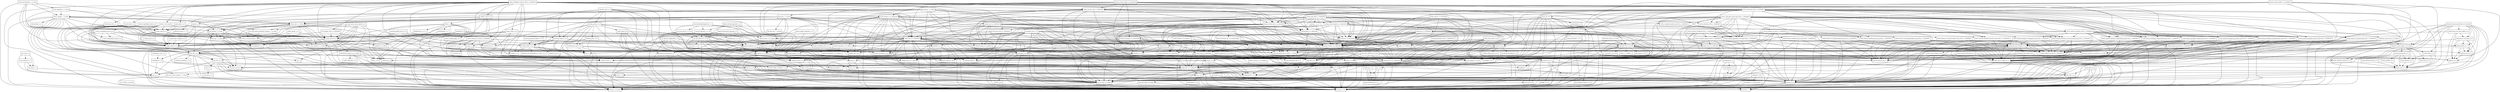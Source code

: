 digraph dependencies {
  node [shape = box, fontsize=10.0];
  activemq_broker_5_15_3 -> activemq_client_5_15_3;
  activemq_broker_5_15_3 -> guava_25_0_jre;
  activemq_broker_5_15_3 -> hawtbuf_1_11;
  activemq_broker_5_15_3 -> jackson_databind_2_9_5;
  activemq_broker_5_15_3 -> jms_1_1;
  activemq_broker_5_15_3 -> org_osgi_core_6_0_0;
  activemq_broker_5_15_3 -> slf4j_api_1_8_0_beta2;
  activemq_broker_5_15_3 -> xml_apis_1_4_01;
  activemq_client_5_15_3 -> commons_net_3_6;
  activemq_client_5_15_3 -> geronimo_j2ee_management_1_1_spec_1_0_1;
  activemq_client_5_15_3 -> hawtbuf_1_11;
  activemq_client_5_15_3 -> jms_1_1;
  activemq_client_5_15_3 -> slf4j_api_1_8_0_beta2;
  activemq_client_5_15_3 -> xml_apis_1_4_01;
  activemq_jms_pool_5_15_3 -> commons_pool2_2_5_0;
  activemq_jms_pool_5_15_3 -> jboss_transaction_api_1_2_spec_1_1_1_Final;
  activemq_jms_pool_5_15_3 -> jms_1_1;
  activemq_jms_pool_5_15_3 -> slf4j_api_1_8_0_beta2;
  activemq_kahadb_store_5_15_3 -> activemq_broker_5_15_3;
  activemq_kahadb_store_5_15_3 -> activemq_client_5_15_3;
  activemq_kahadb_store_5_15_3 -> jms_1_1;
  activemq_kahadb_store_5_15_3 -> slf4j_api_1_8_0_beta2;
  activemq_openwire_legacy_5_15_3 -> activemq_client_5_15_3;
  activemq_pool_5_15_3 -> activemq_client_5_15_3;
  activemq_pool_5_15_3 -> activemq_jms_pool_5_15_3;
  activemq_pool_5_15_3 -> jboss_transaction_api_1_2_spec_1_1_1_Final;
  activemq_pool_5_15_3 -> jms_1_1;
  activemq_pool_5_15_3 -> slf4j_api_1_8_0_beta2;
  activemq_spring_5_15_3 -> activemq_broker_5_15_3;
  activemq_spring_5_15_3 -> activemq_client_5_15_3;
  activemq_spring_5_15_3 -> activemq_jms_pool_5_15_3;
  activemq_spring_5_15_3 -> activemq_pool_5_15_3;
  activemq_spring_5_15_3 -> jboss_transaction_api_1_2_spec_1_1_1_Final;
  activemq_spring_5_15_3 -> jms_1_1;
  activemq_spring_5_15_3 -> slf4j_api_1_8_0_beta2;
  activemq_spring_5_15_3 -> spring_beans_5_0_5_RELEASE;
  activemq_spring_5_15_3 -> spring_context_5_0_5_RELEASE;
  activemq_spring_5_15_3 -> spring_core_5_0_5_RELEASE;
  activemq_spring_5_15_3 -> xbean_spring_4_8;
  activemq_web_5_15_3 -> activemq_broker_5_15_3;
  activemq_web_5_15_3 -> activemq_client_5_15_3;
  activemq_web_5_15_3 -> activemq_spring_5_15_3;
  activemq_web_5_15_3 -> jaxb_api_2_3_0;
  activemq_web_5_15_3 -> jms_1_1;
  activemq_web_5_15_3 -> slf4j_api_1_8_0_beta2;
  activemq_web_5_15_3 -> spring_beans_5_0_5_RELEASE;
  activemq_web_5_15_3 -> spring_core_5_0_5_RELEASE;
  activemq_web_5_15_3 -> spring_web_5_0_5_RELEASE;
  activemq_web_5_15_3 -> spring_webmvc_5_0_5_RELEASE;
  activemq_web_5_15_3 -> xstream_1_4_10;
  ant_1_10_3 -> ant_launcher_1_10_3;
  ant_1_10_3 -> xml_apis_1_4_01;
  asm_analysis_6_1_1 -> asm_6_1_1;
  asm_analysis_6_1_1 -> asm_tree_6_1_1;
  asm_tree_6_1_1 -> asm_6_1_1;
  asm_util_6_1_1 -> asm_6_1_1;
  asm_util_6_1_1 -> asm_analysis_6_1_1;
  asm_util_6_1_1 -> asm_tree_6_1_1;
  aspectjweaver_1_9_1 -> jcl_over_slf4j_1_8_0_beta2;
  aspectjweaver_1_9_1 -> xml_apis_1_4_01;
  atmosphere_runtime_2_4_21_vaadin1 -> commons_pool2_2_5_0;
  atmosphere_runtime_2_4_21_vaadin1 -> jaxb_api_2_3_0;
  atmosphere_runtime_2_4_21_vaadin1 -> vaadin_slf4j_jdk14_1_6_1;
  atmosphere_runtime_2_4_21_vaadin1 -> xml_apis_1_4_01;
  aws_java_sdk_core_1_11_319 -> httpclient_4_5_5;
  aws_java_sdk_core_1_11_319 -> httpcore_4_4_9;
  aws_java_sdk_core_1_11_319 -> ion_java_1_1_2;
  aws_java_sdk_core_1_11_319 -> jackson_annotations_2_9_0;
  aws_java_sdk_core_1_11_319 -> jackson_core_2_9_5;
  aws_java_sdk_core_1_11_319 -> jackson_databind_2_9_5;
  aws_java_sdk_core_1_11_319 -> jackson_dataformat_cbor_2_9_5;
  aws_java_sdk_core_1_11_319 -> jaxb_api_2_3_0;
  aws_java_sdk_core_1_11_319 -> jcl_over_slf4j_1_8_0_beta2;
  aws_java_sdk_core_1_11_319 -> joda_time_2_9_9;
  aws_java_sdk_core_1_11_319 -> xml_apis_1_4_01;
  aws_java_sdk_ec2_1_11_319 -> aws_java_sdk_core_1_11_319;
  aws_java_sdk_ec2_1_11_319 -> jackson_databind_2_9_5;
  aws_java_sdk_ec2_1_11_319 -> jcl_over_slf4j_1_8_0_beta2;
  aws_java_sdk_ec2_1_11_319 -> jmespath_java_1_11_319;
  aws_java_sdk_ec2_1_11_319 -> xml_apis_1_4_01;
  aws_java_sdk_logs_1_11_319 -> aws_java_sdk_core_1_11_319;
  aws_java_sdk_logs_1_11_319 -> jackson_annotations_2_9_0;
  aws_java_sdk_logs_1_11_319 -> jackson_core_2_9_5;
  aws_java_sdk_logs_1_11_319 -> jcl_over_slf4j_1_8_0_beta2;
  bcpkix_jdk15on_1_59 -> bcprov_jdk15on_1_59;
  bounce_0_18 -> xml_apis_1_4_01;
  cglib_3_2_6 -> ant_1_10_3;
  cglib_3_2_6 -> asm_6_1_1;
  citizen_intelligence_agency_2018_5_1_SNAPSHOT -> commons_beanutils_1_9_3_redhat_1;
  citizen_intelligence_agency_2018_5_1_SNAPSHOT -> commons_lang_2_6_0_redhat_6;
  citizen_intelligence_agency_2018_5_1_SNAPSHOT -> commons_lang3_3_7;
  citizen_intelligence_agency_2018_5_1_SNAPSHOT -> dcharts_2_0_0_hack23;
  citizen_intelligence_agency_2018_5_1_SNAPSHOT -> gantt_addon_1_0_3;
  citizen_intelligence_agency_2018_5_1_SNAPSHOT -> javax_persistence_api_2_2;
  citizen_intelligence_agency_2018_5_1_SNAPSHOT -> joda_time_2_9_9;
  citizen_intelligence_agency_2018_5_1_SNAPSHOT -> jsoup_1_10_2;
  citizen_intelligence_agency_2018_5_1_SNAPSHOT -> model_external_riksdagen_documentcontent_impl_2018_5_1_SNAPSHOT;
  citizen_intelligence_agency_2018_5_1_SNAPSHOT -> model_external_riksdagen_dokumentlista_impl_2018_5_1_SNAPSHOT;
  citizen_intelligence_agency_2018_5_1_SNAPSHOT -> model_external_riksdagen_dokumentstatus_impl_2018_5_1_SNAPSHOT;
  citizen_intelligence_agency_2018_5_1_SNAPSHOT -> model_external_riksdagen_person_impl_2018_5_1_SNAPSHOT;
  citizen_intelligence_agency_2018_5_1_SNAPSHOT -> model_external_riksdagen_utskottsforslag_impl_2018_5_1_SNAPSHOT;
  citizen_intelligence_agency_2018_5_1_SNAPSHOT -> model_external_worldbank_data_impl_2018_5_1_SNAPSHOT;
  citizen_intelligence_agency_2018_5_1_SNAPSHOT -> model_internal_application_user_impl_2018_5_1_SNAPSHOT;
  citizen_intelligence_agency_2018_5_1_SNAPSHOT -> qrcode_2_1;
  citizen_intelligence_agency_2018_5_1_SNAPSHOT -> responsive_layout_2_1_1;
  citizen_intelligence_agency_2018_5_1_SNAPSHOT -> service_api_2018_5_1_SNAPSHOT;
  citizen_intelligence_agency_2018_5_1_SNAPSHOT -> service_external_esv_2018_5_1_SNAPSHOT;
  citizen_intelligence_agency_2018_5_1_SNAPSHOT -> slf4j_api_1_8_0_beta2;
  citizen_intelligence_agency_2018_5_1_SNAPSHOT -> spring_aop_5_0_5_RELEASE;
  citizen_intelligence_agency_2018_5_1_SNAPSHOT -> spring_beans_5_0_5_RELEASE;
  citizen_intelligence_agency_2018_5_1_SNAPSHOT -> spring_context_5_0_5_RELEASE;
  citizen_intelligence_agency_2018_5_1_SNAPSHOT -> spring_security_core_5_0_4_RELEASE;
  citizen_intelligence_agency_2018_5_1_SNAPSHOT -> spring_security_web_5_0_4_RELEASE;
  citizen_intelligence_agency_2018_5_1_SNAPSHOT -> spring_tx_5_0_5_RELEASE;
  citizen_intelligence_agency_2018_5_1_SNAPSHOT -> spring_web_5_0_5_RELEASE;
  citizen_intelligence_agency_2018_5_1_SNAPSHOT -> statistics_card_0_3_0;
  citizen_intelligence_agency_2018_5_1_SNAPSHOT -> vaadin_grid_util_2_1_1;
  citizen_intelligence_agency_2018_5_1_SNAPSHOT -> vaadin_server_8_4_0;
  citizen_intelligence_agency_2018_5_1_SNAPSHOT -> vaadin_shared_8_4_0;
  citizen_intelligence_agency_2018_5_1_SNAPSHOT -> vaadin_spring_3_0_0;
  citizen_intelligence_agency_2018_5_1_SNAPSHOT -> web_widgets_2018_5_1_SNAPSHOT;
  citizen_intelligence_agency_2018_5_1_SNAPSHOT -> wt_pdf_viewer_1_0_4;
  cloudwatchlogbackappender_1_11 -> aws_java_sdk_core_1_11_319;
  cloudwatchlogbackappender_1_11 -> aws_java_sdk_ec2_1_11_319;
  cloudwatchlogbackappender_1_11 -> aws_java_sdk_logs_1_11_319;
  cloudwatchlogbackappender_1_11 -> logback_classic_1_3_0_alpha4;
  cloudwatchlogbackappender_1_11 -> logback_core_1_3_0_alpha4;
  colt_2_1_4 -> concurrent_1_3_4;
  commons_beanutils_1_9_3_redhat_1 -> commons_collections_3_2_2_redhat_2;
  commons_beanutils_1_9_3_redhat_1 -> jcl_over_slf4j_1_8_0_beta2;
  commons_collections4_4_1 -> xml_apis_1_4_01;
  commons_configuration_1_10 -> commons_beanutils_1_9_3_redhat_1;
  commons_configuration_1_10 -> commons_codec_1_11;
  commons_configuration_1_10 -> commons_collections_3_2_2_redhat_2;
  commons_configuration_1_10 -> commons_lang_2_6_0_redhat_6;
  commons_configuration_1_10 -> jcl_over_slf4j_1_8_0_beta2;
  commons_configuration_1_10 -> xml_apis_1_4_01;
  commons_dbcp2_2_2_0 -> commons_pool2_2_5_0;
  commons_dbcp2_2_2_0 -> jboss_transaction_api_1_2_spec_1_1_1_Final;
  commons_dbcp2_2_2_0 -> jcl_over_slf4j_1_8_0_beta2;
  commons_pool2_2_5_0 -> cglib_3_2_6;
  confirmdialog_3_1_1 -> vaadin_server_8_4_0;
  confirmdialog_3_1_1 -> vaadin_shared_8_4_0;
  core_1_1_2 -> arpack_combined_all_0_1;
  dcharts_2_0_0_hack23 -> commons_codec_1_11;
  dcharts_2_0_0_hack23 -> commons_lang3_3_7;
  dcharts_2_0_0_hack23 -> gwt_user_2_8_2;
  dcharts_2_0_0_hack23 -> vaadin_client_8_4_0;
  dcharts_2_0_0_hack23 -> vaadin_server_8_4_0;
  dcharts_2_0_0_hack23 -> vaadin_shared_8_4_0;
  dom4j_1_6_1 -> jaxb_api_2_3_0;
  dom4j_1_6_1 -> jaxb_xjc_2_3_0;
  dom4j_1_6_1 -> xml_apis_1_4_01;
  drools_compiler_7_7_0_Final -> antlr_runtime_3_5_2;
  drools_compiler_7_7_0_Final -> drools_core_7_7_0_Final;
  drools_compiler_7_7_0_Final -> gwt_dev_2_8_2;
  drools_compiler_7_7_0_Final -> jaxb_api_2_3_0;
  drools_compiler_7_7_0_Final -> jaxb_xjc_2_3_0;
  drools_compiler_7_7_0_Final -> kie_api_7_7_0_Final;
  drools_compiler_7_7_0_Final -> kie_internal_7_7_0_Final;
  drools_compiler_7_7_0_Final -> kie_soup_commons_7_7_0_Final;
  drools_compiler_7_7_0_Final -> kie_soup_maven_support_7_7_0_Final;
  drools_compiler_7_7_0_Final -> kie_soup_project_datamodel_commons_7_7_0_Final;
  drools_compiler_7_7_0_Final -> mvel2_2_4_0_Final_redhat_1;
  drools_compiler_7_7_0_Final -> protobuf_java_3_5_1;
  drools_compiler_7_7_0_Final -> slf4j_api_1_8_0_beta2;
  drools_compiler_7_7_0_Final -> xml_apis_1_4_01;
  drools_compiler_7_7_0_Final -> xstream_1_4_10;
  drools_core_7_7_0_Final -> commons_codec_1_11;
  drools_core_7_7_0_Final -> jaxb_api_2_3_0;
  drools_core_7_7_0_Final -> jaxb_xjc_2_3_0;
  drools_core_7_7_0_Final -> kie_api_7_7_0_Final;
  drools_core_7_7_0_Final -> kie_internal_7_7_0_Final;
  drools_core_7_7_0_Final -> kie_soup_commons_7_7_0_Final;
  drools_core_7_7_0_Final -> kie_soup_project_datamodel_commons_7_7_0_Final;
  drools_core_7_7_0_Final -> mvel2_2_4_0_Final_redhat_1;
  drools_core_7_7_0_Final -> protobuf_java_3_5_1;
  drools_core_7_7_0_Final -> slf4j_api_1_8_0_beta2;
  drools_core_7_7_0_Final -> xml_apis_1_4_01;
  drools_core_7_7_0_Final -> xstream_1_4_10;
  drools_decisiontables_7_7_0_Final -> drools_compiler_7_7_0_Final;
  drools_decisiontables_7_7_0_Final -> drools_core_7_7_0_Final;
  drools_decisiontables_7_7_0_Final -> drools_templates_7_7_0_Final;
  drools_decisiontables_7_7_0_Final -> kie_api_7_7_0_Final;
  drools_decisiontables_7_7_0_Final -> kie_internal_7_7_0_Final;
  drools_decisiontables_7_7_0_Final -> poi_all_3_17;
  drools_decisiontables_7_7_0_Final -> slf4j_api_1_8_0_beta2;
  drools_templates_7_7_0_Final -> drools_compiler_7_7_0_Final;
  drools_templates_7_7_0_Final -> drools_core_7_7_0_Final;
  drools_templates_7_7_0_Final -> kie_api_7_7_0_Final;
  drools_templates_7_7_0_Final -> mvel2_2_4_0_Final_redhat_1;
  easybinder_0_5 -> gentyref_1_2_0_vaadin1;
  easybinder_0_5 -> javax_persistence_api_2_2;
  easybinder_0_5 -> vaadin_server_8_4_0;
  easybinder_0_5 -> vaadin_shared_8_4_0;
  easybinder_0_5 -> validation_api_2_0_1_Final;
  ehcache_3_5_2 -> cache_api_1_0_0;
  ehcache_3_5_2 -> jaxb_api_2_3_0;
  ehcache_3_5_2 -> slf4j_api_1_8_0_beta2;
  ehcache_3_5_2 -> xml_apis_1_4_01;
  elasticsearch_rest_client_5_6_8 -> httpasyncclient_4_1_2;
  elasticsearch_rest_client_5_6_8 -> httpclient_4_5_5;
  elasticsearch_rest_client_5_6_8 -> httpcore_4_4_9;
  elasticsearch_rest_client_5_6_8 -> httpcore_nio_4_4_5;
  elasticsearch_rest_client_5_6_8 -> jcl_over_slf4j_1_8_0_beta2;
  elasticsearch_rest_client_sniffer_5_6_8 -> elasticsearch_rest_client_5_6_8;
  elasticsearch_rest_client_sniffer_5_6_8 -> httpcore_4_4_9;
  elasticsearch_rest_client_sniffer_5_6_8 -> jackson_core_2_9_5;
  elasticsearch_rest_client_sniffer_5_6_8 -> jcl_over_slf4j_1_8_0_beta2;
  encrypt_properties_2018_5_1_SNAPSHOT -> bcprov_jdk15on_1_59;
  encrypt_properties_2018_5_1_SNAPSHOT -> jasypt_1_9_3_redhat_3;
  fast_classpath_scanner_2_18_2 -> xml_apis_1_4_01;
  fluent_hc_4_5_5 -> httpclient_4_5_5;
  fluent_hc_4_5_5 -> httpcore_4_4_9;
  gantt_addon_1_0_3 -> gwt_user_2_8_2;
  gantt_addon_1_0_3 -> vaadin_client_8_4_0;
  gantt_addon_1_0_3 -> vaadin_server_8_4_0;
  gantt_addon_1_0_3 -> vaadin_shared_8_4_0;
  googleauth_1_1_5 -> commons_codec_1_11;
  googleauth_1_1_5 -> httpclient_4_5_5;
  guava_25_0_jre -> animal_sniffer_annotations_1_14;
  guava_25_0_jre -> checker_compat_qual_2_0_0;
  guava_25_0_jre -> error_prone_annotations_2_1_3;
  guava_25_0_jre -> j2objc_annotations_1_1;
  guava_25_0_jre -> jsr305_1_3_9;
  gwt_dev_2_8_2 -> animal_sniffer_annotations_1_14;
  gwt_dev_2_8_2 -> ant_1_10_3;
  gwt_dev_2_8_2 -> asm_6_1_1;
  gwt_dev_2_8_2 -> colt_2_1_4;
  gwt_dev_2_8_2 -> gson_2_8_3;
  gwt_dev_2_8_2 -> j2objc_annotations_1_1;
  gwt_dev_2_8_2 -> jsr305_1_3_9;
  gwt_dev_2_8_2 -> org_osgi_core_6_0_0;
  gwt_dev_2_8_2 -> xml_apis_1_4_01;
  gwt_elemental_2_8_2 -> gwt_user_2_8_2;
  gwt_user_2_8_2 -> asm_6_1_1;
  gwt_user_2_8_2 -> commons_io_2_6;
  gwt_user_2_8_2 -> gson_2_8_3;
  gwt_user_2_8_2 -> gwt_dev_2_8_2;
  gwt_user_2_8_2 -> icu4j_61_1;
  gwt_user_2_8_2 -> jcl_over_slf4j_1_8_0_beta2;
  gwt_user_2_8_2 -> jsinterop_annotations_1_0_2;
  gwt_user_2_8_2 -> jsr305_1_3_9;
  gwt_user_2_8_2 -> sac_1_3;
  gwt_user_2_8_2 -> validation_api_2_0_1_Final;
  gwt_user_2_8_2 -> xml_apis_1_4_01;
  hawtdispatch_1_22 -> asm_6_1_1;
  hawtdispatch_1_22 -> org_osgi_core_6_0_0;
  hawtdispatch_scala_1_22 -> hawtdispatch_1_22;
  hawtdispatch_transport_1_22 -> hawtbuf_1_11;
  hawtdispatch_transport_1_22 -> hawtdispatch_1_22;
  hibernate_commons_annotations_5_0_3_Final -> jboss_logging_3_3_2_Final;
  hibernate_core_5_3_0_CR2 -> ant_1_10_3;
  hibernate_core_5_3_0_CR2 -> antlr_2_7_7_redhat_7;
  hibernate_core_5_3_0_CR2 -> byte_buddy_1_8_10;
  hibernate_core_5_3_0_CR2 -> classmate_1_4_0;
  hibernate_core_5_3_0_CR2 -> dom4j_1_6_1;
  hibernate_core_5_3_0_CR2 -> hibernate_commons_annotations_5_0_3_Final;
  hibernate_core_5_3_0_CR2 -> jandex_2_0_5_Final;
  hibernate_core_5_3_0_CR2 -> javassist_3_22_0_GA;
  hibernate_core_5_3_0_CR2 -> javax_persistence_api_2_2;
  hibernate_core_5_3_0_CR2 -> jaxb_api_2_3_0;
  hibernate_core_5_3_0_CR2 -> jboss_logging_3_3_2_Final;
  hibernate_core_5_3_0_CR2 -> jboss_transaction_api_1_2_spec_1_1_1_Final;
  hibernate_core_5_3_0_CR2 -> validation_api_2_0_1_Final;
  hibernate_core_5_3_0_CR2 -> xml_apis_1_4_01;
  hibernate_jcache_5_3_0_CR2 -> cache_api_1_0_0;
  hibernate_jcache_5_3_0_CR2 -> hibernate_core_5_3_0_CR2;
  hibernate_search_elasticsearch_5_10_0_Beta2 -> elasticsearch_rest_client_5_6_8;
  hibernate_search_elasticsearch_5_10_0_Beta2 -> elasticsearch_rest_client_sniffer_5_6_8;
  hibernate_search_elasticsearch_5_10_0_Beta2 -> gson_2_8_3;
  hibernate_search_elasticsearch_5_10_0_Beta2 -> hibernate_search_engine_5_10_0_Beta2;
  hibernate_search_elasticsearch_5_10_0_Beta2 -> httpasyncclient_4_1_2;
  hibernate_search_elasticsearch_5_10_0_Beta2 -> httpclient_4_5_5;
  hibernate_search_elasticsearch_5_10_0_Beta2 -> httpcore_4_4_9;
  hibernate_search_elasticsearch_5_10_0_Beta2 -> httpcore_nio_4_4_5;
  hibernate_search_elasticsearch_5_10_0_Beta2 -> jaxb_api_2_3_0;
  hibernate_search_elasticsearch_5_10_0_Beta2 -> jboss_logging_3_3_2_Final;
  hibernate_search_elasticsearch_5_10_0_Beta2 -> lucene_analyzers_common_5_5_5;
  hibernate_search_elasticsearch_5_10_0_Beta2 -> lucene_core_5_5_5;
  hibernate_search_elasticsearch_5_10_0_Beta2 -> lucene_facet_5_5_5;
  hibernate_search_engine_5_10_0_Beta2 -> hibernate_commons_annotations_5_0_3_Final;
  hibernate_search_engine_5_10_0_Beta2 -> jboss_logging_3_3_2_Final;
  hibernate_search_engine_5_10_0_Beta2 -> jboss_transaction_api_1_2_spec_1_1_1_Final;
  hibernate_search_engine_5_10_0_Beta2 -> lucene_analyzers_common_5_5_5;
  hibernate_search_engine_5_10_0_Beta2 -> lucene_core_5_5_5;
  hibernate_search_engine_5_10_0_Beta2 -> lucene_facet_5_5_5;
  hibernate_search_engine_5_10_0_Beta2 -> lucene_misc_5_5_5;
  hibernate_search_engine_5_10_0_Beta2 -> lucene_queries_5_5_5;
  hibernate_search_engine_5_10_0_Beta2 -> lucene_queryparser_5_5_5;
  hibernate_search_engine_5_10_0_Beta2 -> xml_apis_1_4_01;
  hibernate_search_orm_5_10_0_Beta2 -> hibernate_commons_annotations_5_0_3_Final;
  hibernate_search_orm_5_10_0_Beta2 -> hibernate_core_5_3_0_CR2;
  hibernate_search_orm_5_10_0_Beta2 -> hibernate_search_engine_5_10_0_Beta2;
  hibernate_search_orm_5_10_0_Beta2 -> javax_persistence_api_2_2;
  hibernate_search_orm_5_10_0_Beta2 -> jboss_transaction_api_1_2_spec_1_1_1_Final;
  hibernate_search_orm_5_10_0_Beta2 -> lucene_core_5_5_5;
  hibernate_validator_6_0_9_Final -> classmate_1_4_0;
  hibernate_validator_6_0_9_Final -> javax_persistence_api_2_2;
  hibernate_validator_6_0_9_Final -> jaxb_api_2_3_0;
  hibernate_validator_6_0_9_Final -> jboss_logging_3_3_2_Final;
  hibernate_validator_6_0_9_Final -> joda_time_2_9_9;
  hibernate_validator_6_0_9_Final -> jsoup_1_10_2;
  hibernate_validator_6_0_9_Final -> validation_api_2_0_1_Final;
  hibernate_validator_6_0_9_Final -> xml_apis_1_4_01;
  httpasyncclient_4_1_2 -> httpclient_4_5_5;
  httpasyncclient_4_1_2 -> httpcore_4_4_9;
  httpasyncclient_4_1_2 -> httpcore_nio_4_4_5;
  httpasyncclient_4_1_2 -> jcl_over_slf4j_1_8_0_beta2;
  httpclient_4_5_5 -> commons_codec_1_11;
  httpclient_4_5_5 -> httpcore_4_4_9;
  httpclient_4_5_5 -> jcl_over_slf4j_1_8_0_beta2;
  httpcore_nio_4_4_5 -> httpcore_4_4_9;
  hyperjaxb3_ejb_roundtrip_0_6_2 -> commons_io_2_6;
  hyperjaxb3_ejb_roundtrip_0_6_2 -> commons_lang3_3_7;
  hyperjaxb3_ejb_roundtrip_0_6_2 -> hyperjaxb3_ejb_runtime_0_6_2;
  hyperjaxb3_ejb_roundtrip_0_6_2 -> javax_persistence_api_2_2;
  hyperjaxb3_ejb_roundtrip_0_6_2 -> jaxb_api_2_3_0;
  hyperjaxb3_ejb_roundtrip_0_6_2 -> jaxb2_basics_runtime_0_11_1;
  hyperjaxb3_ejb_roundtrip_0_6_2 -> jaxb2_basics_testing_0_10_0;
  hyperjaxb3_ejb_roundtrip_0_6_2 -> jcl_over_slf4j_1_8_0_beta2;
  hyperjaxb3_ejb_roundtrip_0_6_2 -> xml_apis_1_4_01;
  hyperjaxb3_ejb_runtime_0_6_2 -> commons_lang3_3_7;
  hyperjaxb3_ejb_runtime_0_6_2 -> javax_persistence_api_2_2;
  hyperjaxb3_ejb_runtime_0_6_2 -> jaxb_api_2_3_0;
  hyperjaxb3_ejb_runtime_0_6_2 -> xml_apis_1_4_01;
  icu4j_61_1 -> xml_apis_1_4_01;
  jackson_databind_2_9_5 -> jackson_annotations_2_9_0;
  jackson_databind_2_9_5 -> jackson_core_2_9_5;
  jackson_databind_2_9_5 -> xml_apis_1_4_01;
  jackson_dataformat_cbor_2_9_5 -> jackson_core_2_9_5;
  jackson_datatype_jdk8_2_9_5 -> jackson_core_2_9_5;
  jackson_datatype_jdk8_2_9_5 -> jackson_databind_2_9_5;
  jackson_mapper_asl_1_9_13_redhat_4 -> jackson_core_asl_1_9_13_redhat_4;
  jackson_mapper_asl_1_9_13_redhat_4 -> joda_time_2_9_9;
  jackson_mapper_asl_1_9_13_redhat_4 -> xml_apis_1_4_01;
  jandex_2_0_5_Final -> ant_1_10_3;
  jasypt_1_9_3_redhat_3 -> icu4j_61_1;
  jasypt_hibernate4_1_9_2 -> hibernate_core_5_3_0_CR2;
  jasypt_hibernate4_1_9_2 -> jasypt_1_9_3_redhat_3;
  jasypt_spring31_1_9_3_redhat_3 -> jasypt_1_9_3_redhat_3;
  jasypt_spring31_1_9_3_redhat_3 -> spring_beans_5_0_5_RELEASE;
  jasypt_spring31_1_9_3_redhat_3 -> spring_context_5_0_5_RELEASE;
  jasypt_spring31_1_9_3_redhat_3 -> spring_core_5_0_5_RELEASE;
  jasypt_spring31_1_9_3_redhat_3 -> xml_apis_1_4_01;
  java_cup_11b_2015_03_26 -> ant_1_10_3;
  javamelody_core_1_72_0 -> activation_1_1;
  javamelody_core_1_72_0 -> commons_dbcp2_2_2_0;
  javamelody_core_1_72_0 -> javax_interceptor_api_1_2;
  javamelody_core_1_72_0 -> javax_mail_1_6_1;
  javamelody_core_1_72_0 -> javax_persistence_api_2_2;
  javamelody_core_1_72_0 -> jrobin_1_6_0;
  javamelody_core_1_72_0 -> log4j_over_slf4j_1_8_0_beta2;
  javamelody_core_1_72_0 -> logback_classic_1_3_0_alpha4;
  javamelody_core_1_72_0 -> logback_core_1_3_0_alpha4;
  javamelody_core_1_72_0 -> openpdf_1_0_5;
  javamelody_core_1_72_0 -> quartz_2_3_0;
  javamelody_core_1_72_0 -> slf4j_api_1_8_0_beta2;
  javamelody_core_1_72_0 -> spring_aop_5_0_5_RELEASE;
  javamelody_core_1_72_0 -> spring_beans_5_0_5_RELEASE;
  javamelody_core_1_72_0 -> spring_context_5_0_5_RELEASE;
  javamelody_core_1_72_0 -> spring_core_5_0_5_RELEASE;
  javamelody_core_1_72_0 -> spring_web_5_0_5_RELEASE;
  javamelody_core_1_72_0 -> xml_apis_1_4_01;
  javamelody_core_1_72_0 -> xstream_1_4_10;
  javax_mail_1_6_1 -> activation_1_1;
  javax_mail_1_6_1 -> xml_apis_1_4_01;
  javers_all_3_9_3 -> aspectjweaver_1_9_1;
  javers_all_3_9_3 -> fast_classpath_scanner_2_18_2;
  javers_all_3_9_3 -> gson_2_8_3;
  javers_all_3_9_3 -> guava_25_0_jre;
  javers_all_3_9_3 -> hibernate_core_5_3_0_CR2;
  javers_all_3_9_3 -> javax_persistence_api_2_2;
  javers_all_3_9_3 -> jboss_transaction_api_1_2_spec_1_1_1_Final;
  javers_all_3_9_3 -> joda_time_2_9_9;
  javers_all_3_9_3 -> picocontainer_2_15;
  javers_all_3_9_3 -> polyjdbc_0_7_3;
  javers_all_3_9_3 -> slf4j_api_1_8_0_beta2;
  javers_all_3_9_3 -> spring_security_core_5_0_4_RELEASE;
  javers_all_3_9_3 -> spring_tx_5_0_5_RELEASE;
  jaxb_api_2_3_0 -> activation_1_1;
  jaxb_api_2_3_0 -> xml_apis_1_4_01;
  jaxb_core_2_3_0 -> activation_1_1;
  jaxb_core_2_3_0 -> jaxb_api_2_3_0;
  jaxb_core_2_3_0 -> xml_apis_1_4_01;
  jaxb_impl_2_3_0 -> activation_1_1;
  jaxb_impl_2_3_0 -> jaxb_api_2_3_0;
  jaxb_impl_2_3_0 -> jaxb_core_2_3_0;
  jaxb_impl_2_3_0 -> xml_apis_1_4_01;
  jaxb_xjc_2_3_0 -> activation_1_1;
  jaxb_xjc_2_3_0 -> ant_1_10_3;
  jaxb_xjc_2_3_0 -> jaxb_api_2_3_0;
  jaxb_xjc_2_3_0 -> jaxb_core_2_3_0;
  jaxb_xjc_2_3_0 -> xml_apis_1_4_01;
  jaxb2_basics_runtime_0_11_1 -> activation_1_1;
  jaxb2_basics_runtime_0_11_1 -> jaxb_api_2_3_0;
  jaxb2_basics_runtime_0_11_1 -> jaxb_core_2_3_0;
  jaxb2_basics_runtime_0_11_1 -> xml_apis_1_4_01;
  jaxb2_basics_testing_0_10_0 -> commons_io_2_6;
  jaxb2_basics_testing_0_10_0 -> jaxb_api_2_3_0;
  jaxb2_basics_testing_0_10_0 -> jaxb2_basics_runtime_0_11_1;
  jaxb2_basics_testing_0_10_0 -> jcl_over_slf4j_1_8_0_beta2;
  jaxb2_basics_testing_0_10_0 -> xml_apis_1_4_01;
  jaxb2_basics_tools_0_10_0 -> commons_beanutils_1_9_3_redhat_1;
  jaxb2_basics_tools_0_10_0 -> commons_lang3_3_7;
  jaxb2_basics_tools_0_10_0 -> jaxb_api_2_3_0;
  jaxb2_basics_tools_0_10_0 -> jaxb_core_2_3_0;
  jaxb2_basics_tools_0_10_0 -> jaxb_xjc_2_3_0;
  jaxb2_basics_tools_0_10_0 -> jaxb2_basics_runtime_0_11_1;
  jaxb2_basics_tools_0_10_0 -> jcl_over_slf4j_1_8_0_beta2;
  jaxb2_basics_tools_0_10_0 -> spring_beans_5_0_5_RELEASE;
  jaxb2_basics_tools_0_10_0 -> spring_context_5_0_5_RELEASE;
  jaxb2_basics_tools_0_10_0 -> xml_apis_1_4_01;
  jboss_connector_api_1_7_spec_1_0_0_Final -> jboss_transaction_api_1_2_spec_1_1_1_Final;
  jboss_logging_3_3_2_Final -> log4j_over_slf4j_1_8_0_beta2;
  jboss_logging_3_3_2_Final -> slf4j_api_1_8_0_beta2;
  jboss_transaction_api_1_2_spec_1_1_1_Final -> javax_interceptor_api_1_2;
  jboss_transaction_spi_7_6_0_Final_redhat_1 -> jboss_connector_api_1_7_spec_1_0_0_Final;
  jboss_transaction_spi_7_6_0_Final_redhat_1 -> jboss_logging_3_3_2_Final;
  jboss_transaction_spi_7_6_0_Final_redhat_1 -> jboss_transaction_api_1_2_spec_1_1_1_Final;
  jbpm_flow_7_7_0_Final -> commons_lang3_3_7;
  jbpm_flow_7_7_0_Final -> drools_core_7_7_0_Final;
  jbpm_flow_7_7_0_Final -> jaxb_api_2_3_0;
  jbpm_flow_7_7_0_Final -> kie_api_7_7_0_Final;
  jbpm_flow_7_7_0_Final -> kie_dmn_api_7_7_0_Final;
  jbpm_flow_7_7_0_Final -> kie_internal_7_7_0_Final;
  jbpm_flow_7_7_0_Final -> kie_soup_commons_7_7_0_Final;
  jbpm_flow_7_7_0_Final -> kie_soup_project_datamodel_commons_7_7_0_Final;
  jbpm_flow_7_7_0_Final -> mvel2_2_4_0_Final_redhat_1;
  jbpm_flow_7_7_0_Final -> protobuf_java_3_5_1;
  jbpm_flow_7_7_0_Final -> quartz_2_3_0;
  jbpm_flow_7_7_0_Final -> slf4j_api_1_8_0_beta2;
  jbpm_flow_7_7_0_Final -> xml_apis_1_4_01;
  jbpm_flow_7_7_0_Final -> xstream_1_4_10;
  jcl_over_slf4j_1_8_0_beta2 -> slf4j_api_1_8_0_beta2;
  jdom2_2_0_6 -> xml_apis_1_4_01;
  jmespath_java_1_11_319 -> jackson_databind_2_9_5;
  jna_platform_4_5_1 -> jna_4_5_1;
  jrobin_1_6_0 -> xml_apis_1_4_01;
  jsoup_1_10_2 -> xml_apis_1_4_01;
  jul_to_slf4j_1_8_0_beta2 -> slf4j_api_1_8_0_beta2;
  kie_api_7_7_0_Final -> jaxb_api_2_3_0;
  kie_api_7_7_0_Final -> kie_soup_maven_support_7_7_0_Final;
  kie_api_7_7_0_Final -> org_osgi_core_6_0_0;
  kie_api_7_7_0_Final -> slf4j_api_1_8_0_beta2;
  kie_dmn_api_7_7_0_Final -> kie_api_7_7_0_Final;
  kie_dmn_api_7_7_0_Final -> xstream_1_4_10;
  kie_internal_7_7_0_Final -> jaxb_api_2_3_0;
  kie_internal_7_7_0_Final -> jaxb_xjc_2_3_0;
  kie_internal_7_7_0_Final -> kie_api_7_7_0_Final;
  kie_internal_7_7_0_Final -> org_osgi_core_6_0_0;
  kie_internal_7_7_0_Final -> slf4j_api_1_8_0_beta2;
  kie_internal_7_7_0_Final -> xstream_1_4_10;
  kie_soup_commons_7_7_0_Final -> xstream_1_4_10;
  kie_soup_maven_support_7_7_0_Final -> slf4j_api_1_8_0_beta2;
  kie_soup_maven_support_7_7_0_Final -> xml_apis_1_4_01;
  kie_soup_project_datamodel_api_7_7_0_Final -> kie_soup_commons_7_7_0_Final;
  kie_soup_project_datamodel_commons_7_7_0_Final -> kie_soup_project_datamodel_api_7_7_0_Final;
  kie_soup_project_datamodel_commons_7_7_0_Final -> mvel2_2_4_0_Final_redhat_1;
  kie_spring_7_7_0_Final -> drools_compiler_7_7_0_Final;
  kie_spring_7_7_0_Final -> drools_core_7_7_0_Final;
  kie_spring_7_7_0_Final -> javax_persistence_api_2_2;
  kie_spring_7_7_0_Final -> jbpm_flow_7_7_0_Final;
  kie_spring_7_7_0_Final -> kie_api_7_7_0_Final;
  kie_spring_7_7_0_Final -> kie_internal_7_7_0_Final;
  kie_spring_7_7_0_Final -> slf4j_api_1_8_0_beta2;
  kie_spring_7_7_0_Final -> spring_beans_5_0_5_RELEASE;
  kie_spring_7_7_0_Final -> spring_context_5_0_5_RELEASE;
  kie_spring_7_7_0_Final -> spring_core_5_0_5_RELEASE;
  kie_spring_7_7_0_Final -> spring_orm_5_0_5_RELEASE;
  kie_spring_7_7_0_Final -> spring_tx_5_0_5_RELEASE;
  kie_spring_7_7_0_Final -> xml_apis_1_4_01;
  kinesis_logback_appender_1_4_2 -> aws_java_sdk_core_1_11_319;
  kinesis_logback_appender_1_4_2 -> logback_core_1_3_0_alpha4;
  liquibase_core_3_6_1 -> ant_1_10_3;
  liquibase_core_3_6_1 -> logback_classic_1_3_0_alpha4;
  liquibase_core_3_6_1 -> logback_core_1_3_0_alpha4;
  liquibase_core_3_6_1 -> org_osgi_core_6_0_0;
  liquibase_core_3_6_1 -> slf4j_api_1_8_0_beta2;
  liquibase_core_3_6_1 -> snakeyaml_1_21;
  liquibase_core_3_6_1 -> spring_beans_5_0_5_RELEASE;
  liquibase_core_3_6_1 -> spring_context_5_0_5_RELEASE;
  liquibase_core_3_6_1 -> spring_core_5_0_5_RELEASE;
  liquibase_core_3_6_1 -> xml_apis_1_4_01;
  log4j_over_slf4j_1_8_0_beta2 -> slf4j_api_1_8_0_beta2;
  log4j_over_slf4j_1_8_0_beta2 -> xml_apis_1_4_01;
  logback_awslogs_appender_1_0_0 -> aws_java_sdk_core_1_11_319;
  logback_awslogs_appender_1_0_0 -> aws_java_sdk_logs_1_11_319;
  logback_awslogs_appender_1_0_0 -> logback_classic_1_3_0_alpha4;
  logback_awslogs_appender_1_0_0 -> logback_core_1_3_0_alpha4;
  logback_classic_1_3_0_alpha4 -> logback_core_1_3_0_alpha4;
  logback_classic_1_3_0_alpha4 -> slf4j_api_1_8_0_beta2;
  logback_classic_1_3_0_alpha4 -> xml_apis_1_4_01;
  logback_core_1_3_0_alpha4 -> javax_mail_1_6_1;
  logback_core_1_3_0_alpha4 -> xml_apis_1_4_01;
  logback_elasticsearch_appender_1_6 -> aws_java_sdk_core_1_11_319;
  logback_elasticsearch_appender_1_6 -> jackson_core_2_9_5;
  logback_elasticsearch_appender_1_6 -> logback_classic_1_3_0_alpha4;
  logback_elasticsearch_appender_1_6 -> logback_core_1_3_0_alpha4;
  logback_elasticsearch_appender_1_6 -> slf4j_api_1_8_0_beta2;
  lucene_analyzers_common_5_5_5 -> lucene_core_5_5_5;
  lucene_analyzers_common_5_5_5 -> xml_apis_1_4_01;
  lucene_analyzers_phonetic_5_5_5 -> commons_codec_1_11;
  lucene_analyzers_phonetic_5_5_5 -> lucene_analyzers_common_5_5_5;
  lucene_analyzers_phonetic_5_5_5 -> lucene_core_5_5_5;
  lucene_backward_codecs_5_5_5 -> lucene_core_5_5_5;
  lucene_facet_5_5_5 -> lucene_core_5_5_5;
  lucene_facet_5_5_5 -> lucene_queries_5_5_5;
  lucene_misc_5_5_5 -> lucene_core_5_5_5;
  lucene_queries_5_5_5 -> lucene_core_5_5_5;
  lucene_queryparser_5_5_5 -> lucene_core_5_5_5;
  lucene_queryparser_5_5_5 -> lucene_queries_5_5_5;
  lucene_queryparser_5_5_5 -> lucene_sandbox_5_5_5;
  lucene_queryparser_5_5_5 -> xml_apis_1_4_01;
  lucene_sandbox_5_5_5 -> lucene_core_5_5_5;
  model_common_impl_2018_5_1_SNAPSHOT -> jaxb_api_2_3_0;
  model_common_impl_2018_5_1_SNAPSHOT -> model_common_api_2018_5_1_SNAPSHOT;
  model_common_impl_2018_5_1_SNAPSHOT -> slf4j_api_1_8_0_beta2;
  model_external_riksdagen_documentcontent_impl_2018_5_1_SNAPSHOT -> hyperjaxb3_ejb_roundtrip_0_6_2;
  model_external_riksdagen_documentcontent_impl_2018_5_1_SNAPSHOT -> javax_persistence_api_2_2;
  model_external_riksdagen_documentcontent_impl_2018_5_1_SNAPSHOT -> jaxb_api_2_3_0;
  model_external_riksdagen_documentcontent_impl_2018_5_1_SNAPSHOT -> jaxb2_basics_runtime_0_11_1;
  model_external_riksdagen_documentcontent_impl_2018_5_1_SNAPSHOT -> model_common_api_2018_5_1_SNAPSHOT;
  model_external_riksdagen_documentcontent_impl_2018_5_1_SNAPSHOT -> xml_apis_1_4_01;
  model_external_riksdagen_dokumentlista_impl_2018_5_1_SNAPSHOT -> hyperjaxb3_ejb_roundtrip_0_6_2;
  model_external_riksdagen_dokumentlista_impl_2018_5_1_SNAPSHOT -> javax_persistence_api_2_2;
  model_external_riksdagen_dokumentlista_impl_2018_5_1_SNAPSHOT -> jaxb_api_2_3_0;
  model_external_riksdagen_dokumentlista_impl_2018_5_1_SNAPSHOT -> jaxb2_basics_runtime_0_11_1;
  model_external_riksdagen_dokumentlista_impl_2018_5_1_SNAPSHOT -> model_common_api_2018_5_1_SNAPSHOT;
  model_external_riksdagen_dokumentlista_impl_2018_5_1_SNAPSHOT -> xml_apis_1_4_01;
  model_external_riksdagen_dokumentstatus_impl_2018_5_1_SNAPSHOT -> hyperjaxb3_ejb_roundtrip_0_6_2;
  model_external_riksdagen_dokumentstatus_impl_2018_5_1_SNAPSHOT -> javax_persistence_api_2_2;
  model_external_riksdagen_dokumentstatus_impl_2018_5_1_SNAPSHOT -> jaxb_api_2_3_0;
  model_external_riksdagen_dokumentstatus_impl_2018_5_1_SNAPSHOT -> jaxb2_basics_runtime_0_11_1;
  model_external_riksdagen_dokumentstatus_impl_2018_5_1_SNAPSHOT -> model_common_api_2018_5_1_SNAPSHOT;
  model_external_riksdagen_dokumentstatus_impl_2018_5_1_SNAPSHOT -> model_common_impl_2018_5_1_SNAPSHOT;
  model_external_riksdagen_dokumentstatus_impl_2018_5_1_SNAPSHOT -> xml_apis_1_4_01;
  model_external_riksdagen_person_impl_2018_5_1_SNAPSHOT -> hyperjaxb3_ejb_roundtrip_0_6_2;
  model_external_riksdagen_person_impl_2018_5_1_SNAPSHOT -> javax_persistence_api_2_2;
  model_external_riksdagen_person_impl_2018_5_1_SNAPSHOT -> jaxb_api_2_3_0;
  model_external_riksdagen_person_impl_2018_5_1_SNAPSHOT -> jaxb2_basics_runtime_0_11_1;
  model_external_riksdagen_person_impl_2018_5_1_SNAPSHOT -> model_common_api_2018_5_1_SNAPSHOT;
  model_external_riksdagen_person_impl_2018_5_1_SNAPSHOT -> model_common_impl_2018_5_1_SNAPSHOT;
  model_external_riksdagen_person_impl_2018_5_1_SNAPSHOT -> xml_apis_1_4_01;
  model_external_riksdagen_personlista_impl_2018_5_1_SNAPSHOT -> hyperjaxb3_ejb_roundtrip_0_6_2;
  model_external_riksdagen_personlista_impl_2018_5_1_SNAPSHOT -> javax_persistence_api_2_2;
  model_external_riksdagen_personlista_impl_2018_5_1_SNAPSHOT -> jaxb_api_2_3_0;
  model_external_riksdagen_personlista_impl_2018_5_1_SNAPSHOT -> jaxb2_basics_runtime_0_11_1;
  model_external_riksdagen_personlista_impl_2018_5_1_SNAPSHOT -> model_common_api_2018_5_1_SNAPSHOT;
  model_external_riksdagen_personlista_impl_2018_5_1_SNAPSHOT -> model_common_impl_2018_5_1_SNAPSHOT;
  model_external_riksdagen_personlista_impl_2018_5_1_SNAPSHOT -> xml_apis_1_4_01;
  model_external_riksdagen_utskottsforslag_impl_2018_5_1_SNAPSHOT -> hyperjaxb3_ejb_roundtrip_0_6_2;
  model_external_riksdagen_utskottsforslag_impl_2018_5_1_SNAPSHOT -> hyperjaxb3_ejb_runtime_0_6_2;
  model_external_riksdagen_utskottsforslag_impl_2018_5_1_SNAPSHOT -> javax_persistence_api_2_2;
  model_external_riksdagen_utskottsforslag_impl_2018_5_1_SNAPSHOT -> jaxb_api_2_3_0;
  model_external_riksdagen_utskottsforslag_impl_2018_5_1_SNAPSHOT -> jaxb2_basics_runtime_0_11_1;
  model_external_riksdagen_utskottsforslag_impl_2018_5_1_SNAPSHOT -> model_common_api_2018_5_1_SNAPSHOT;
  model_external_riksdagen_utskottsforslag_impl_2018_5_1_SNAPSHOT -> model_common_impl_2018_5_1_SNAPSHOT;
  model_external_riksdagen_utskottsforslag_impl_2018_5_1_SNAPSHOT -> xml_apis_1_4_01;
  model_external_riksdagen_votering_impl_2018_5_1_SNAPSHOT -> hyperjaxb3_ejb_roundtrip_0_6_2;
  model_external_riksdagen_votering_impl_2018_5_1_SNAPSHOT -> javax_persistence_api_2_2;
  model_external_riksdagen_votering_impl_2018_5_1_SNAPSHOT -> jaxb_api_2_3_0;
  model_external_riksdagen_votering_impl_2018_5_1_SNAPSHOT -> jaxb2_basics_runtime_0_11_1;
  model_external_riksdagen_votering_impl_2018_5_1_SNAPSHOT -> model_common_api_2018_5_1_SNAPSHOT;
  model_external_riksdagen_votering_impl_2018_5_1_SNAPSHOT -> model_common_impl_2018_5_1_SNAPSHOT;
  model_external_riksdagen_votering_impl_2018_5_1_SNAPSHOT -> xml_apis_1_4_01;
  model_external_riksdagen_voteringlista_impl_2018_5_1_SNAPSHOT -> hyperjaxb3_ejb_roundtrip_0_6_2;
  model_external_riksdagen_voteringlista_impl_2018_5_1_SNAPSHOT -> javax_persistence_api_2_2;
  model_external_riksdagen_voteringlista_impl_2018_5_1_SNAPSHOT -> jaxb_api_2_3_0;
  model_external_riksdagen_voteringlista_impl_2018_5_1_SNAPSHOT -> jaxb2_basics_runtime_0_11_1;
  model_external_riksdagen_voteringlista_impl_2018_5_1_SNAPSHOT -> model_common_api_2018_5_1_SNAPSHOT;
  model_external_riksdagen_voteringlista_impl_2018_5_1_SNAPSHOT -> xml_apis_1_4_01;
  model_external_val_kommunvalkrets_impl_2018_5_1_SNAPSHOT -> hyperjaxb3_ejb_roundtrip_0_6_2;
  model_external_val_kommunvalkrets_impl_2018_5_1_SNAPSHOT -> javax_persistence_api_2_2;
  model_external_val_kommunvalkrets_impl_2018_5_1_SNAPSHOT -> jaxb_api_2_3_0;
  model_external_val_kommunvalkrets_impl_2018_5_1_SNAPSHOT -> jaxb2_basics_runtime_0_11_1;
  model_external_val_kommunvalkrets_impl_2018_5_1_SNAPSHOT -> model_common_api_2018_5_1_SNAPSHOT;
  model_external_val_kommunvalkrets_impl_2018_5_1_SNAPSHOT -> xml_apis_1_4_01;
  model_external_val_landstingvalkrets_impl_2018_5_1_SNAPSHOT -> hyperjaxb3_ejb_roundtrip_0_6_2;
  model_external_val_landstingvalkrets_impl_2018_5_1_SNAPSHOT -> javax_persistence_api_2_2;
  model_external_val_landstingvalkrets_impl_2018_5_1_SNAPSHOT -> jaxb_api_2_3_0;
  model_external_val_landstingvalkrets_impl_2018_5_1_SNAPSHOT -> jaxb2_basics_runtime_0_11_1;
  model_external_val_landstingvalkrets_impl_2018_5_1_SNAPSHOT -> model_common_api_2018_5_1_SNAPSHOT;
  model_external_val_landstingvalkrets_impl_2018_5_1_SNAPSHOT -> xml_apis_1_4_01;
  model_external_val_partier_impl_2018_5_1_SNAPSHOT -> hyperjaxb3_ejb_roundtrip_0_6_2;
  model_external_val_partier_impl_2018_5_1_SNAPSHOT -> javax_persistence_api_2_2;
  model_external_val_partier_impl_2018_5_1_SNAPSHOT -> jaxb_api_2_3_0;
  model_external_val_partier_impl_2018_5_1_SNAPSHOT -> jaxb2_basics_runtime_0_11_1;
  model_external_val_partier_impl_2018_5_1_SNAPSHOT -> model_common_api_2018_5_1_SNAPSHOT;
  model_external_val_partier_impl_2018_5_1_SNAPSHOT -> model_common_impl_2018_5_1_SNAPSHOT;
  model_external_val_partier_impl_2018_5_1_SNAPSHOT -> xml_apis_1_4_01;
  model_external_val_riksdagsvalkrets_impl_2018_5_1_SNAPSHOT -> hyperjaxb3_ejb_roundtrip_0_6_2;
  model_external_val_riksdagsvalkrets_impl_2018_5_1_SNAPSHOT -> javax_persistence_api_2_2;
  model_external_val_riksdagsvalkrets_impl_2018_5_1_SNAPSHOT -> jaxb_api_2_3_0;
  model_external_val_riksdagsvalkrets_impl_2018_5_1_SNAPSHOT -> jaxb2_basics_runtime_0_11_1;
  model_external_val_riksdagsvalkrets_impl_2018_5_1_SNAPSHOT -> model_common_api_2018_5_1_SNAPSHOT;
  model_external_val_riksdagsvalkrets_impl_2018_5_1_SNAPSHOT -> xml_apis_1_4_01;
  model_external_worldbank_data_impl_2018_5_1_SNAPSHOT -> hyperjaxb3_ejb_roundtrip_0_6_2;
  model_external_worldbank_data_impl_2018_5_1_SNAPSHOT -> javax_persistence_api_2_2;
  model_external_worldbank_data_impl_2018_5_1_SNAPSHOT -> jaxb_api_2_3_0;
  model_external_worldbank_data_impl_2018_5_1_SNAPSHOT -> jaxb2_basics_runtime_0_11_1;
  model_external_worldbank_data_impl_2018_5_1_SNAPSHOT -> model_common_api_2018_5_1_SNAPSHOT;
  model_external_worldbank_indicators_impl_2018_5_1_SNAPSHOT -> hyperjaxb3_ejb_roundtrip_0_6_2;
  model_external_worldbank_indicators_impl_2018_5_1_SNAPSHOT -> javax_persistence_api_2_2;
  model_external_worldbank_indicators_impl_2018_5_1_SNAPSHOT -> jaxb_api_2_3_0;
  model_external_worldbank_indicators_impl_2018_5_1_SNAPSHOT -> jaxb2_basics_runtime_0_11_1;
  model_external_worldbank_indicators_impl_2018_5_1_SNAPSHOT -> model_common_api_2018_5_1_SNAPSHOT;
  model_external_worldbank_indicators_impl_2018_5_1_SNAPSHOT -> xml_apis_1_4_01;
  model_external_worldbank_topic_impl_2018_5_1_SNAPSHOT -> hyperjaxb3_ejb_roundtrip_0_6_2;
  model_external_worldbank_topic_impl_2018_5_1_SNAPSHOT -> javax_persistence_api_2_2;
  model_external_worldbank_topic_impl_2018_5_1_SNAPSHOT -> jaxb_api_2_3_0;
  model_external_worldbank_topic_impl_2018_5_1_SNAPSHOT -> jaxb2_basics_runtime_0_11_1;
  model_external_worldbank_topic_impl_2018_5_1_SNAPSHOT -> model_common_api_2018_5_1_SNAPSHOT;
  model_external_worldbank_topic_impl_2018_5_1_SNAPSHOT -> xml_apis_1_4_01;
  model_internal_application_user_impl_2018_5_1_SNAPSHOT -> javax_persistence_api_2_2;
  model_internal_application_user_impl_2018_5_1_SNAPSHOT -> jaxb_api_2_3_0;
  model_internal_application_user_impl_2018_5_1_SNAPSHOT -> jaxb2_basics_runtime_0_11_1;
  model_internal_application_user_impl_2018_5_1_SNAPSHOT -> model_common_api_2018_5_1_SNAPSHOT;
  model_internal_application_user_impl_2018_5_1_SNAPSHOT -> model_common_impl_2018_5_1_SNAPSHOT;
  model_internal_application_user_impl_2018_5_1_SNAPSHOT -> xml_apis_1_4_01;
  mtj_1_0_4 -> arpack_combined_all_0_1;
  mtj_1_0_4 -> core_1_1_2;
  mvel2_2_4_0_Final_redhat_1 -> xml_apis_1_4_01;
  narayana_jta_5_8_1_Final -> javax_interceptor_api_1_2;
  narayana_jta_5_8_1_Final -> jboss_connector_api_1_7_spec_1_0_0_Final;
  narayana_jta_5_8_1_Final -> jboss_logging_3_3_2_Final;
  narayana_jta_5_8_1_Final -> jboss_transaction_api_1_2_spec_1_1_1_Final;
  narayana_jta_5_8_1_Final -> jboss_transaction_spi_7_6_0_Final_redhat_1;
  narayana_jta_5_8_1_Final -> jms_1_1;
  narayana_jta_5_8_1_Final -> xml_apis_1_4_01;
  nekohtml_1_9_22 -> xercesImpl_2_11_0_SP5_redhat_1;
  nekohtml_1_9_22 -> xml_apis_1_4_01;
  netlib_java_1_1 -> arpack_combined_all_0_1;
  netlib_java_1_1 -> core_1_1_2;
  openpdf_1_0_5 -> bcpkix_jdk15on_1_59;
  openpdf_1_0_5 -> bcprov_jdk15on_1_59;
  openpdf_1_0_5 -> xml_apis_1_4_01;
  passay_1_3_1 -> spring_context_5_0_5_RELEASE;
  poi_all_3_17 -> bcpkix_jdk15on_1_59;
  poi_all_3_17 -> bcprov_jdk15on_1_59;
  poi_all_3_17 -> commons_codec_1_11;
  poi_all_3_17 -> commons_collections4_4_1;
  poi_all_3_17 -> curvesapi_1_06;
  poi_all_3_17 -> jaxb_api_2_3_0;
  poi_all_3_17 -> jcl_over_slf4j_1_8_0_beta2;
  poi_all_3_17 -> xml_apis_1_4_01;
  polyjdbc_0_7_3 -> slf4j_api_1_8_0_beta2;
  postgresql_42_2_2 -> jna_4_5_1;
  postgresql_42_2_2 -> jna_platform_4_5_1;
  postgresql_42_2_2 -> org_osgi_core_6_0_0;
  postgresql_42_2_2 -> xml_apis_1_4_01;
  qrcode_2_1 -> gwt_user_2_8_2;
  qrcode_2_1 -> vaadin_client_8_4_0;
  qrcode_2_1 -> vaadin_server_8_4_0;
  qrcode_2_1 -> vaadin_shared_8_4_0;
  quartz_2_3_0 -> jaxb_api_2_3_0;
  quartz_2_3_0 -> jboss_logging_3_3_2_Final;
  quartz_2_3_0 -> jboss_transaction_api_1_2_spec_1_1_1_Final;
  quartz_2_3_0 -> slf4j_api_1_8_0_beta2;
  quartz_2_3_0 -> xml_apis_1_4_01;
  responsive_layout_2_1_1 -> vaadin_server_8_4_0;
  responsive_layout_2_1_1 -> vaadin_shared_8_4_0;
  service_api_2018_5_1_SNAPSHOT -> commons_collections4_4_1;
  service_api_2018_5_1_SNAPSHOT -> commons_lang3_3_7;
  service_api_2018_5_1_SNAPSHOT -> javax_persistence_api_2_2;
  service_api_2018_5_1_SNAPSHOT -> model_internal_application_user_impl_2018_5_1_SNAPSHOT;
  service_api_2018_5_1_SNAPSHOT -> validation_api_2_0_1_Final;
  service_component_agent_api_2018_5_1_SNAPSHOT -> model_internal_application_user_impl_2018_5_1_SNAPSHOT;
  service_component_agent_impl_2018_5_1_SNAPSHOT -> commons_lang3_3_7;
  service_component_agent_impl_2018_5_1_SNAPSHOT -> javax_persistence_api_2_2;
  service_component_agent_impl_2018_5_1_SNAPSHOT -> jms_1_1;
  service_component_agent_impl_2018_5_1_SNAPSHOT -> joda_time_2_9_9;
  service_component_agent_impl_2018_5_1_SNAPSHOT -> model_external_riksdagen_documentcontent_impl_2018_5_1_SNAPSHOT;
  service_component_agent_impl_2018_5_1_SNAPSHOT -> model_external_riksdagen_dokumentlista_impl_2018_5_1_SNAPSHOT;
  service_component_agent_impl_2018_5_1_SNAPSHOT -> model_external_riksdagen_dokumentstatus_impl_2018_5_1_SNAPSHOT;
  service_component_agent_impl_2018_5_1_SNAPSHOT -> model_external_riksdagen_person_impl_2018_5_1_SNAPSHOT;
  service_component_agent_impl_2018_5_1_SNAPSHOT -> model_external_riksdagen_personlista_impl_2018_5_1_SNAPSHOT;
  service_component_agent_impl_2018_5_1_SNAPSHOT -> model_external_riksdagen_utskottsforslag_impl_2018_5_1_SNAPSHOT;
  service_component_agent_impl_2018_5_1_SNAPSHOT -> model_external_riksdagen_votering_impl_2018_5_1_SNAPSHOT;
  service_component_agent_impl_2018_5_1_SNAPSHOT -> model_external_riksdagen_voteringlista_impl_2018_5_1_SNAPSHOT;
  service_component_agent_impl_2018_5_1_SNAPSHOT -> model_external_worldbank_indicators_impl_2018_5_1_SNAPSHOT;
  service_component_agent_impl_2018_5_1_SNAPSHOT -> model_internal_application_user_impl_2018_5_1_SNAPSHOT;
  service_component_agent_impl_2018_5_1_SNAPSHOT -> service_component_agent_api_2018_5_1_SNAPSHOT;
  service_component_agent_impl_2018_5_1_SNAPSHOT -> service_data_api_2018_5_1_SNAPSHOT;
  service_component_agent_impl_2018_5_1_SNAPSHOT -> service_external_common_2018_5_1_SNAPSHOT;
  service_component_agent_impl_2018_5_1_SNAPSHOT -> service_external_riksdagen_2018_5_1_SNAPSHOT;
  service_component_agent_impl_2018_5_1_SNAPSHOT -> service_external_val_2018_5_1_SNAPSHOT;
  service_component_agent_impl_2018_5_1_SNAPSHOT -> service_external_worldbank_2018_5_1_SNAPSHOT;
  service_component_agent_impl_2018_5_1_SNAPSHOT -> slf4j_api_1_8_0_beta2;
  service_component_agent_impl_2018_5_1_SNAPSHOT -> spring_beans_5_0_5_RELEASE;
  service_component_agent_impl_2018_5_1_SNAPSHOT -> spring_context_5_0_5_RELEASE;
  service_component_agent_impl_2018_5_1_SNAPSHOT -> spring_jms_5_0_5_RELEASE;
  service_component_agent_impl_2018_5_1_SNAPSHOT -> spring_security_core_5_0_4_RELEASE;
  service_component_agent_impl_2018_5_1_SNAPSHOT -> spring_tx_5_0_5_RELEASE;
  service_data_api_2018_5_1_SNAPSHOT -> javax_persistence_api_2_2;
  service_data_api_2018_5_1_SNAPSHOT -> model_internal_application_user_impl_2018_5_1_SNAPSHOT;
  service_data_impl_2018_5_1_SNAPSHOT -> commons_beanutils_1_9_3_redhat_1;
  service_data_impl_2018_5_1_SNAPSHOT -> commons_lang_2_6_0_redhat_6;
  service_data_impl_2018_5_1_SNAPSHOT -> commons_lang3_3_7;
  service_data_impl_2018_5_1_SNAPSHOT -> guava_25_0_jre;
  service_data_impl_2018_5_1_SNAPSHOT -> hibernate_core_5_3_0_CR2;
  service_data_impl_2018_5_1_SNAPSHOT -> hibernate_search_engine_5_10_0_Beta2;
  service_data_impl_2018_5_1_SNAPSHOT -> hibernate_search_orm_5_10_0_Beta2;
  service_data_impl_2018_5_1_SNAPSHOT -> javax_persistence_api_2_2;
  service_data_impl_2018_5_1_SNAPSHOT -> javers_all_3_9_3;
  service_data_impl_2018_5_1_SNAPSHOT -> liquibase_core_3_6_1;
  service_data_impl_2018_5_1_SNAPSHOT -> lucene_analyzers_common_5_5_5;
  service_data_impl_2018_5_1_SNAPSHOT -> lucene_core_5_5_5;
  service_data_impl_2018_5_1_SNAPSHOT -> model_external_riksdagen_documentcontent_impl_2018_5_1_SNAPSHOT;
  service_data_impl_2018_5_1_SNAPSHOT -> model_external_riksdagen_dokumentlista_impl_2018_5_1_SNAPSHOT;
  service_data_impl_2018_5_1_SNAPSHOT -> model_external_riksdagen_dokumentstatus_impl_2018_5_1_SNAPSHOT;
  service_data_impl_2018_5_1_SNAPSHOT -> model_external_riksdagen_person_impl_2018_5_1_SNAPSHOT;
  service_data_impl_2018_5_1_SNAPSHOT -> model_external_riksdagen_utskottsforslag_impl_2018_5_1_SNAPSHOT;
  service_data_impl_2018_5_1_SNAPSHOT -> model_external_riksdagen_votering_impl_2018_5_1_SNAPSHOT;
  service_data_impl_2018_5_1_SNAPSHOT -> model_external_val_partier_impl_2018_5_1_SNAPSHOT;
  service_data_impl_2018_5_1_SNAPSHOT -> model_external_worldbank_data_impl_2018_5_1_SNAPSHOT;
  service_data_impl_2018_5_1_SNAPSHOT -> model_external_worldbank_indicators_impl_2018_5_1_SNAPSHOT;
  service_data_impl_2018_5_1_SNAPSHOT -> model_internal_application_user_impl_2018_5_1_SNAPSHOT;
  service_data_impl_2018_5_1_SNAPSHOT -> service_data_api_2018_5_1_SNAPSHOT;
  service_data_impl_2018_5_1_SNAPSHOT -> slf4j_api_1_8_0_beta2;
  service_data_impl_2018_5_1_SNAPSHOT -> spring_beans_5_0_5_RELEASE;
  service_data_impl_2018_5_1_SNAPSHOT -> spring_context_5_0_5_RELEASE;
  service_data_impl_2018_5_1_SNAPSHOT -> spring_jdbc_5_0_5_RELEASE;
  service_data_impl_2018_5_1_SNAPSHOT -> spring_security_core_5_0_4_RELEASE;
  service_data_impl_2018_5_1_SNAPSHOT -> spring_tx_5_0_5_RELEASE;
  service_external_common_2018_5_1_SNAPSHOT -> fluent_hc_4_5_5;
  service_external_common_2018_5_1_SNAPSHOT -> jdom2_2_0_6;
  service_external_common_2018_5_1_SNAPSHOT -> slf4j_api_1_8_0_beta2;
  service_external_common_2018_5_1_SNAPSHOT -> spring_context_5_0_5_RELEASE;
  service_external_common_2018_5_1_SNAPSHOT -> spring_oxm_5_0_5_RELEASE;
  service_external_common_2018_5_1_SNAPSHOT -> xml_apis_1_4_01;
  service_external_esv_2018_5_1_SNAPSHOT -> commons_codec_1_11;
  service_external_esv_2018_5_1_SNAPSHOT -> commons_csv_1_5;
  service_external_esv_2018_5_1_SNAPSHOT -> commons_lang3_3_7;
  service_external_esv_2018_5_1_SNAPSHOT -> fluent_hc_4_5_5;
  service_external_esv_2018_5_1_SNAPSHOT -> poi_all_3_17;
  service_external_esv_2018_5_1_SNAPSHOT -> slf4j_api_1_8_0_beta2;
  service_external_esv_2018_5_1_SNAPSHOT -> spring_beans_5_0_5_RELEASE;
  service_external_esv_2018_5_1_SNAPSHOT -> spring_context_5_0_5_RELEASE;
  service_external_riksdagen_2018_5_1_SNAPSHOT -> jaxb_api_2_3_0;
  service_external_riksdagen_2018_5_1_SNAPSHOT -> model_external_riksdagen_documentcontent_impl_2018_5_1_SNAPSHOT;
  service_external_riksdagen_2018_5_1_SNAPSHOT -> model_external_riksdagen_dokumentlista_impl_2018_5_1_SNAPSHOT;
  service_external_riksdagen_2018_5_1_SNAPSHOT -> model_external_riksdagen_dokumentstatus_impl_2018_5_1_SNAPSHOT;
  service_external_riksdagen_2018_5_1_SNAPSHOT -> model_external_riksdagen_person_impl_2018_5_1_SNAPSHOT;
  service_external_riksdagen_2018_5_1_SNAPSHOT -> model_external_riksdagen_personlista_impl_2018_5_1_SNAPSHOT;
  service_external_riksdagen_2018_5_1_SNAPSHOT -> model_external_riksdagen_utskottsforslag_impl_2018_5_1_SNAPSHOT;
  service_external_riksdagen_2018_5_1_SNAPSHOT -> model_external_riksdagen_votering_impl_2018_5_1_SNAPSHOT;
  service_external_riksdagen_2018_5_1_SNAPSHOT -> model_external_riksdagen_voteringlista_impl_2018_5_1_SNAPSHOT;
  service_external_riksdagen_2018_5_1_SNAPSHOT -> service_external_common_2018_5_1_SNAPSHOT;
  service_external_riksdagen_2018_5_1_SNAPSHOT -> slf4j_api_1_8_0_beta2;
  service_external_riksdagen_2018_5_1_SNAPSHOT -> spring_beans_5_0_5_RELEASE;
  service_external_riksdagen_2018_5_1_SNAPSHOT -> spring_context_5_0_5_RELEASE;
  service_external_riksdagen_2018_5_1_SNAPSHOT -> spring_oxm_5_0_5_RELEASE;
  service_external_val_2018_5_1_SNAPSHOT -> jaxb_api_2_3_0;
  service_external_val_2018_5_1_SNAPSHOT -> model_external_val_kommunvalkrets_impl_2018_5_1_SNAPSHOT;
  service_external_val_2018_5_1_SNAPSHOT -> model_external_val_landstingvalkrets_impl_2018_5_1_SNAPSHOT;
  service_external_val_2018_5_1_SNAPSHOT -> model_external_val_partier_impl_2018_5_1_SNAPSHOT;
  service_external_val_2018_5_1_SNAPSHOT -> model_external_val_riksdagsvalkrets_impl_2018_5_1_SNAPSHOT;
  service_external_val_2018_5_1_SNAPSHOT -> service_external_common_2018_5_1_SNAPSHOT;
  service_external_val_2018_5_1_SNAPSHOT -> slf4j_api_1_8_0_beta2;
  service_external_val_2018_5_1_SNAPSHOT -> spring_beans_5_0_5_RELEASE;
  service_external_val_2018_5_1_SNAPSHOT -> spring_context_5_0_5_RELEASE;
  service_external_val_2018_5_1_SNAPSHOT -> spring_oxm_5_0_5_RELEASE;
  service_external_worldbank_2018_5_1_SNAPSHOT -> model_external_worldbank_data_impl_2018_5_1_SNAPSHOT;
  service_external_worldbank_2018_5_1_SNAPSHOT -> model_external_worldbank_indicators_impl_2018_5_1_SNAPSHOT;
  service_external_worldbank_2018_5_1_SNAPSHOT -> model_external_worldbank_topic_impl_2018_5_1_SNAPSHOT;
  service_external_worldbank_2018_5_1_SNAPSHOT -> model_internal_application_user_impl_2018_5_1_SNAPSHOT;
  service_external_worldbank_2018_5_1_SNAPSHOT -> service_external_common_2018_5_1_SNAPSHOT;
  service_external_worldbank_2018_5_1_SNAPSHOT -> slf4j_api_1_8_0_beta2;
  service_external_worldbank_2018_5_1_SNAPSHOT -> spring_beans_5_0_5_RELEASE;
  service_external_worldbank_2018_5_1_SNAPSHOT -> spring_context_5_0_5_RELEASE;
  service_external_worldbank_2018_5_1_SNAPSHOT -> spring_oxm_5_0_5_RELEASE;
  service_impl_2018_5_1_SNAPSHOT -> commons_lang_2_6_0_redhat_6;
  service_impl_2018_5_1_SNAPSHOT -> commons_lang3_3_7;
  service_impl_2018_5_1_SNAPSHOT -> drools_core_7_7_0_Final;
  service_impl_2018_5_1_SNAPSHOT -> googleauth_1_1_5;
  service_impl_2018_5_1_SNAPSHOT -> guava_25_0_jre;
  service_impl_2018_5_1_SNAPSHOT -> javax_mail_1_6_1;
  service_impl_2018_5_1_SNAPSHOT -> javax_persistence_api_2_2;
  service_impl_2018_5_1_SNAPSHOT -> kie_api_7_7_0_Final;
  service_impl_2018_5_1_SNAPSHOT -> model_external_riksdagen_documentcontent_impl_2018_5_1_SNAPSHOT;
  service_impl_2018_5_1_SNAPSHOT -> model_internal_application_user_impl_2018_5_1_SNAPSHOT;
  service_impl_2018_5_1_SNAPSHOT -> passay_1_3_1;
  service_impl_2018_5_1_SNAPSHOT -> quartz_2_3_0;
  service_impl_2018_5_1_SNAPSHOT -> service_api_2018_5_1_SNAPSHOT;
  service_impl_2018_5_1_SNAPSHOT -> service_component_agent_api_2018_5_1_SNAPSHOT;
  service_impl_2018_5_1_SNAPSHOT -> service_data_api_2018_5_1_SNAPSHOT;
  service_impl_2018_5_1_SNAPSHOT -> slf4j_api_1_8_0_beta2;
  service_impl_2018_5_1_SNAPSHOT -> spring_beans_5_0_5_RELEASE;
  service_impl_2018_5_1_SNAPSHOT -> spring_context_5_0_5_RELEASE;
  service_impl_2018_5_1_SNAPSHOT -> spring_context_support_5_0_5_RELEASE;
  service_impl_2018_5_1_SNAPSHOT -> spring_security_core_5_0_4_RELEASE;
  service_impl_2018_5_1_SNAPSHOT -> spring_tx_5_0_5_RELEASE;
  service_impl_2018_5_1_SNAPSHOT -> validation_api_2_0_1_Final;
  service_impl_2018_5_1_SNAPSHOT -> weka_dev_3_9_2;
  spring_aop_5_0_5_RELEASE -> aspectjweaver_1_9_1;
  spring_aop_5_0_5_RELEASE -> commons_pool2_2_5_0;
  spring_aop_5_0_5_RELEASE -> jcl_over_slf4j_1_8_0_beta2;
  spring_aop_5_0_5_RELEASE -> spring_beans_5_0_5_RELEASE;
  spring_aop_5_0_5_RELEASE -> spring_core_5_0_5_RELEASE;
  spring_aop_5_0_5_RELEASE -> xml_apis_1_4_01;
  spring_aspects_5_0_5_RELEASE -> aspectjweaver_1_9_1;
  spring_aspects_5_0_5_RELEASE -> spring_aop_5_0_5_RELEASE;
  spring_aspects_5_0_5_RELEASE -> spring_beans_5_0_5_RELEASE;
  spring_aspects_5_0_5_RELEASE -> spring_context_5_0_5_RELEASE;
  spring_aspects_5_0_5_RELEASE -> spring_context_support_5_0_5_RELEASE;
  spring_aspects_5_0_5_RELEASE -> spring_core_5_0_5_RELEASE;
  spring_aspects_5_0_5_RELEASE -> spring_tx_5_0_5_RELEASE;
  spring_beans_5_0_5_RELEASE -> jcl_over_slf4j_1_8_0_beta2;
  spring_beans_5_0_5_RELEASE -> snakeyaml_1_21;
  spring_beans_5_0_5_RELEASE -> spring_core_5_0_5_RELEASE;
  spring_beans_5_0_5_RELEASE -> xml_apis_1_4_01;
  spring_context_5_0_5_RELEASE -> aspectjweaver_1_9_1;
  spring_context_5_0_5_RELEASE -> hibernate_validator_6_0_9_Final;
  spring_context_5_0_5_RELEASE -> jcl_over_slf4j_1_8_0_beta2;
  spring_context_5_0_5_RELEASE -> joda_time_2_9_9;
  spring_context_5_0_5_RELEASE -> spring_aop_5_0_5_RELEASE;
  spring_context_5_0_5_RELEASE -> spring_beans_5_0_5_RELEASE;
  spring_context_5_0_5_RELEASE -> spring_core_5_0_5_RELEASE;
  spring_context_5_0_5_RELEASE -> spring_expression_5_0_5_RELEASE;
  spring_context_5_0_5_RELEASE -> validation_api_2_0_1_Final;
  spring_context_5_0_5_RELEASE -> xml_apis_1_4_01;
  spring_context_support_5_0_5_RELEASE -> activation_1_1;
  spring_context_support_5_0_5_RELEASE -> cache_api_1_0_0;
  spring_context_support_5_0_5_RELEASE -> javax_mail_1_6_1;
  spring_context_support_5_0_5_RELEASE -> jcl_over_slf4j_1_8_0_beta2;
  spring_context_support_5_0_5_RELEASE -> quartz_2_3_0;
  spring_context_support_5_0_5_RELEASE -> spring_aop_5_0_5_RELEASE;
  spring_context_support_5_0_5_RELEASE -> spring_beans_5_0_5_RELEASE;
  spring_context_support_5_0_5_RELEASE -> spring_context_5_0_5_RELEASE;
  spring_context_support_5_0_5_RELEASE -> spring_core_5_0_5_RELEASE;
  spring_context_support_5_0_5_RELEASE -> spring_jdbc_5_0_5_RELEASE;
  spring_context_support_5_0_5_RELEASE -> spring_tx_5_0_5_RELEASE;
  spring_core_5_0_5_RELEASE -> ant_1_10_3;
  spring_core_5_0_5_RELEASE -> aspectjweaver_1_9_1;
  spring_core_5_0_5_RELEASE -> jcl_over_slf4j_1_8_0_beta2;
  spring_core_5_0_5_RELEASE -> jsr305_1_3_9;
  spring_core_5_0_5_RELEASE -> xml_apis_1_4_01;
  spring_expression_5_0_5_RELEASE -> jcl_over_slf4j_1_8_0_beta2;
  spring_expression_5_0_5_RELEASE -> spring_core_5_0_5_RELEASE;
  spring_jdbc_5_0_5_RELEASE -> jcl_over_slf4j_1_8_0_beta2;
  spring_jdbc_5_0_5_RELEASE -> spring_beans_5_0_5_RELEASE;
  spring_jdbc_5_0_5_RELEASE -> spring_context_5_0_5_RELEASE;
  spring_jdbc_5_0_5_RELEASE -> spring_core_5_0_5_RELEASE;
  spring_jdbc_5_0_5_RELEASE -> spring_tx_5_0_5_RELEASE;
  spring_jdbc_5_0_5_RELEASE -> xml_apis_1_4_01;
  spring_jms_5_0_5_RELEASE -> jackson_annotations_2_9_0;
  spring_jms_5_0_5_RELEASE -> jackson_databind_2_9_5;
  spring_jms_5_0_5_RELEASE -> jboss_connector_api_1_7_spec_1_0_0_Final;
  spring_jms_5_0_5_RELEASE -> jcl_over_slf4j_1_8_0_beta2;
  spring_jms_5_0_5_RELEASE -> jms_1_1;
  spring_jms_5_0_5_RELEASE -> spring_aop_5_0_5_RELEASE;
  spring_jms_5_0_5_RELEASE -> spring_beans_5_0_5_RELEASE;
  spring_jms_5_0_5_RELEASE -> spring_context_5_0_5_RELEASE;
  spring_jms_5_0_5_RELEASE -> spring_core_5_0_5_RELEASE;
  spring_jms_5_0_5_RELEASE -> spring_messaging_5_0_5_RELEASE;
  spring_jms_5_0_5_RELEASE -> spring_oxm_5_0_5_RELEASE;
  spring_jms_5_0_5_RELEASE -> spring_tx_5_0_5_RELEASE;
  spring_jms_5_0_5_RELEASE -> xml_apis_1_4_01;
  spring_messaging_5_0_5_RELEASE -> jackson_annotations_2_9_0;
  spring_messaging_5_0_5_RELEASE -> jackson_core_2_9_5;
  spring_messaging_5_0_5_RELEASE -> jackson_databind_2_9_5;
  spring_messaging_5_0_5_RELEASE -> jcl_over_slf4j_1_8_0_beta2;
  spring_messaging_5_0_5_RELEASE -> spring_beans_5_0_5_RELEASE;
  spring_messaging_5_0_5_RELEASE -> spring_context_5_0_5_RELEASE;
  spring_messaging_5_0_5_RELEASE -> spring_core_5_0_5_RELEASE;
  spring_messaging_5_0_5_RELEASE -> spring_expression_5_0_5_RELEASE;
  spring_messaging_5_0_5_RELEASE -> spring_oxm_5_0_5_RELEASE;
  spring_messaging_5_0_5_RELEASE -> xml_apis_1_4_01;
  spring_orm_5_0_5_RELEASE -> hibernate_core_5_3_0_CR2;
  spring_orm_5_0_5_RELEASE -> javax_persistence_api_2_2;
  spring_orm_5_0_5_RELEASE -> jboss_transaction_api_1_2_spec_1_1_1_Final;
  spring_orm_5_0_5_RELEASE -> jcl_over_slf4j_1_8_0_beta2;
  spring_orm_5_0_5_RELEASE -> spring_aop_5_0_5_RELEASE;
  spring_orm_5_0_5_RELEASE -> spring_beans_5_0_5_RELEASE;
  spring_orm_5_0_5_RELEASE -> spring_context_5_0_5_RELEASE;
  spring_orm_5_0_5_RELEASE -> spring_core_5_0_5_RELEASE;
  spring_orm_5_0_5_RELEASE -> spring_jdbc_5_0_5_RELEASE;
  spring_orm_5_0_5_RELEASE -> spring_tx_5_0_5_RELEASE;
  spring_orm_5_0_5_RELEASE -> spring_web_5_0_5_RELEASE;
  spring_orm_5_0_5_RELEASE -> xml_apis_1_4_01;
  spring_oxm_5_0_5_RELEASE -> activation_1_1;
  spring_oxm_5_0_5_RELEASE -> jaxb_api_2_3_0;
  spring_oxm_5_0_5_RELEASE -> jcl_over_slf4j_1_8_0_beta2;
  spring_oxm_5_0_5_RELEASE -> spring_beans_5_0_5_RELEASE;
  spring_oxm_5_0_5_RELEASE -> spring_core_5_0_5_RELEASE;
  spring_oxm_5_0_5_RELEASE -> xml_apis_1_4_01;
  spring_oxm_5_0_5_RELEASE -> xstream_1_4_10;
  spring_security_acl_5_0_4_RELEASE -> jcl_over_slf4j_1_8_0_beta2;
  spring_security_acl_5_0_4_RELEASE -> spring_aop_5_0_5_RELEASE;
  spring_security_acl_5_0_4_RELEASE -> spring_context_5_0_5_RELEASE;
  spring_security_acl_5_0_4_RELEASE -> spring_core_5_0_5_RELEASE;
  spring_security_acl_5_0_4_RELEASE -> spring_jdbc_5_0_5_RELEASE;
  spring_security_acl_5_0_4_RELEASE -> spring_security_core_5_0_4_RELEASE;
  spring_security_acl_5_0_4_RELEASE -> spring_tx_5_0_5_RELEASE;
  spring_security_config_5_0_4_RELEASE -> aspectjweaver_1_9_1;
  spring_security_config_5_0_4_RELEASE -> jcl_over_slf4j_1_8_0_beta2;
  spring_security_config_5_0_4_RELEASE -> spring_aop_5_0_5_RELEASE;
  spring_security_config_5_0_4_RELEASE -> spring_beans_5_0_5_RELEASE;
  spring_security_config_5_0_4_RELEASE -> spring_context_5_0_5_RELEASE;
  spring_security_config_5_0_4_RELEASE -> spring_core_5_0_5_RELEASE;
  spring_security_config_5_0_4_RELEASE -> spring_expression_5_0_5_RELEASE;
  spring_security_config_5_0_4_RELEASE -> spring_jdbc_5_0_5_RELEASE;
  spring_security_config_5_0_4_RELEASE -> spring_messaging_5_0_5_RELEASE;
  spring_security_config_5_0_4_RELEASE -> spring_security_core_5_0_4_RELEASE;
  spring_security_config_5_0_4_RELEASE -> spring_security_web_5_0_4_RELEASE;
  spring_security_config_5_0_4_RELEASE -> spring_web_5_0_5_RELEASE;
  spring_security_config_5_0_4_RELEASE -> spring_webmvc_5_0_5_RELEASE;
  spring_security_config_5_0_4_RELEASE -> xml_apis_1_4_01;
  spring_security_core_5_0_4_RELEASE -> aspectjweaver_1_9_1;
  spring_security_core_5_0_4_RELEASE -> bcprov_jdk15on_1_59;
  spring_security_core_5_0_4_RELEASE -> jackson_annotations_2_9_0;
  spring_security_core_5_0_4_RELEASE -> jackson_core_2_9_5;
  spring_security_core_5_0_4_RELEASE -> jackson_databind_2_9_5;
  spring_security_core_5_0_4_RELEASE -> jcl_over_slf4j_1_8_0_beta2;
  spring_security_core_5_0_4_RELEASE -> spring_aop_5_0_5_RELEASE;
  spring_security_core_5_0_4_RELEASE -> spring_beans_5_0_5_RELEASE;
  spring_security_core_5_0_4_RELEASE -> spring_context_5_0_5_RELEASE;
  spring_security_core_5_0_4_RELEASE -> spring_core_5_0_5_RELEASE;
  spring_security_core_5_0_4_RELEASE -> spring_expression_5_0_5_RELEASE;
  spring_security_core_5_0_4_RELEASE -> spring_jdbc_5_0_5_RELEASE;
  spring_security_core_5_0_4_RELEASE -> spring_tx_5_0_5_RELEASE;
  spring_security_taglibs_5_0_4_RELEASE -> jcl_over_slf4j_1_8_0_beta2;
  spring_security_taglibs_5_0_4_RELEASE -> spring_beans_5_0_5_RELEASE;
  spring_security_taglibs_5_0_4_RELEASE -> spring_context_5_0_5_RELEASE;
  spring_security_taglibs_5_0_4_RELEASE -> spring_core_5_0_5_RELEASE;
  spring_security_taglibs_5_0_4_RELEASE -> spring_expression_5_0_5_RELEASE;
  spring_security_taglibs_5_0_4_RELEASE -> spring_security_core_5_0_4_RELEASE;
  spring_security_taglibs_5_0_4_RELEASE -> spring_security_web_5_0_4_RELEASE;
  spring_security_taglibs_5_0_4_RELEASE -> spring_web_5_0_5_RELEASE;
  spring_security_web_5_0_4_RELEASE -> jackson_annotations_2_9_0;
  spring_security_web_5_0_4_RELEASE -> jackson_core_2_9_5;
  spring_security_web_5_0_4_RELEASE -> jackson_databind_2_9_5;
  spring_security_web_5_0_4_RELEASE -> jcl_over_slf4j_1_8_0_beta2;
  spring_security_web_5_0_4_RELEASE -> spring_beans_5_0_5_RELEASE;
  spring_security_web_5_0_4_RELEASE -> spring_context_5_0_5_RELEASE;
  spring_security_web_5_0_4_RELEASE -> spring_core_5_0_5_RELEASE;
  spring_security_web_5_0_4_RELEASE -> spring_expression_5_0_5_RELEASE;
  spring_security_web_5_0_4_RELEASE -> spring_jdbc_5_0_5_RELEASE;
  spring_security_web_5_0_4_RELEASE -> spring_security_core_5_0_4_RELEASE;
  spring_security_web_5_0_4_RELEASE -> spring_tx_5_0_5_RELEASE;
  spring_security_web_5_0_4_RELEASE -> spring_web_5_0_5_RELEASE;
  spring_security_web_5_0_4_RELEASE -> spring_webmvc_5_0_5_RELEASE;
  spring_security_web_5_0_4_RELEASE -> xml_apis_1_4_01;
  spring_tx_5_0_5_RELEASE -> jboss_connector_api_1_7_spec_1_0_0_Final;
  spring_tx_5_0_5_RELEASE -> jboss_transaction_api_1_2_spec_1_1_1_Final;
  spring_tx_5_0_5_RELEASE -> jcl_over_slf4j_1_8_0_beta2;
  spring_tx_5_0_5_RELEASE -> spring_aop_5_0_5_RELEASE;
  spring_tx_5_0_5_RELEASE -> spring_beans_5_0_5_RELEASE;
  spring_tx_5_0_5_RELEASE -> spring_context_5_0_5_RELEASE;
  spring_tx_5_0_5_RELEASE -> spring_core_5_0_5_RELEASE;
  spring_tx_5_0_5_RELEASE -> xml_apis_1_4_01;
  spring_web_5_0_5_RELEASE -> gson_2_8_3;
  spring_web_5_0_5_RELEASE -> httpasyncclient_4_1_2;
  spring_web_5_0_5_RELEASE -> httpclient_4_5_5;
  spring_web_5_0_5_RELEASE -> httpcore_4_4_9;
  spring_web_5_0_5_RELEASE -> httpcore_nio_4_4_5;
  spring_web_5_0_5_RELEASE -> jackson_annotations_2_9_0;
  spring_web_5_0_5_RELEASE -> jackson_core_2_9_5;
  spring_web_5_0_5_RELEASE -> jackson_databind_2_9_5;
  spring_web_5_0_5_RELEASE -> jackson_dataformat_cbor_2_9_5;
  spring_web_5_0_5_RELEASE -> javax_mail_1_6_1;
  spring_web_5_0_5_RELEASE -> jaxb_api_2_3_0;
  spring_web_5_0_5_RELEASE -> jcl_over_slf4j_1_8_0_beta2;
  spring_web_5_0_5_RELEASE -> protobuf_java_3_5_1;
  spring_web_5_0_5_RELEASE -> spring_aop_5_0_5_RELEASE;
  spring_web_5_0_5_RELEASE -> spring_beans_5_0_5_RELEASE;
  spring_web_5_0_5_RELEASE -> spring_context_5_0_5_RELEASE;
  spring_web_5_0_5_RELEASE -> spring_core_5_0_5_RELEASE;
  spring_web_5_0_5_RELEASE -> spring_oxm_5_0_5_RELEASE;
  spring_web_5_0_5_RELEASE -> validation_api_2_0_1_Final;
  spring_web_5_0_5_RELEASE -> xml_apis_1_4_01;
  spring_webmvc_5_0_5_RELEASE -> jackson_annotations_2_9_0;
  spring_webmvc_5_0_5_RELEASE -> jackson_core_2_9_5;
  spring_webmvc_5_0_5_RELEASE -> jackson_databind_2_9_5;
  spring_webmvc_5_0_5_RELEASE -> jackson_dataformat_cbor_2_9_5;
  spring_webmvc_5_0_5_RELEASE -> jaxb_api_2_3_0;
  spring_webmvc_5_0_5_RELEASE -> jcl_over_slf4j_1_8_0_beta2;
  spring_webmvc_5_0_5_RELEASE -> openpdf_1_0_5;
  spring_webmvc_5_0_5_RELEASE -> poi_all_3_17;
  spring_webmvc_5_0_5_RELEASE -> spring_aop_5_0_5_RELEASE;
  spring_webmvc_5_0_5_RELEASE -> spring_beans_5_0_5_RELEASE;
  spring_webmvc_5_0_5_RELEASE -> spring_context_5_0_5_RELEASE;
  spring_webmvc_5_0_5_RELEASE -> spring_context_support_5_0_5_RELEASE;
  spring_webmvc_5_0_5_RELEASE -> spring_core_5_0_5_RELEASE;
  spring_webmvc_5_0_5_RELEASE -> spring_expression_5_0_5_RELEASE;
  spring_webmvc_5_0_5_RELEASE -> spring_oxm_5_0_5_RELEASE;
  spring_webmvc_5_0_5_RELEASE -> spring_web_5_0_5_RELEASE;
  spring_webmvc_5_0_5_RELEASE -> xml_apis_1_4_01;
  statistics_card_0_3_0 -> commons_lang3_3_7;
  statistics_card_0_3_0 -> jackson_annotations_2_9_0;
  statistics_card_0_3_0 -> jackson_databind_2_9_5;
  statistics_card_0_3_0 -> jackson_datatype_jdk8_2_9_5;
  statistics_card_0_3_0 -> vaadin_server_8_4_0;
  statistics_card_0_3_0 -> vaadin_shared_8_4_0;
  statistics_card_0_3_0 -> viritin_2_1;
  vaadin_chartjs_1_2_0 -> gwt_elemental_2_8_2;
  vaadin_chartjs_1_2_0 -> vaadin_server_8_4_0;
  vaadin_chartjs_1_2_0 -> vaadin_shared_8_4_0;
  vaadin_client_8_4_0 -> gwt_elemental_2_8_2;
  vaadin_client_8_4_0 -> gwt_user_2_8_2;
  vaadin_client_8_4_0 -> vaadin_server_8_4_0;
  vaadin_client_8_4_0 -> vaadin_shared_8_4_0;
  vaadin_client_compiled_8_4_0 -> vaadin_shared_8_4_0;
  vaadin_client_compiler_8_4_0 -> commons_io_2_6;
  vaadin_client_compiler_8_4_0 -> gwt_dev_2_8_2;
  vaadin_client_compiler_8_4_0 -> gwt_elemental_2_8_2;
  vaadin_client_compiler_8_4_0 -> gwt_user_2_8_2;
  vaadin_client_compiler_8_4_0 -> sac_1_3;
  vaadin_client_compiler_8_4_0 -> vaadin_client_8_4_0;
  vaadin_client_compiler_8_4_0 -> vaadin_server_8_4_0;
  vaadin_client_compiler_8_4_0 -> vaadin_shared_8_4_0;
  vaadin_compatibility_client_8_4_0 -> gwt_elemental_2_8_2;
  vaadin_compatibility_client_8_4_0 -> gwt_user_2_8_2;
  vaadin_compatibility_client_8_4_0 -> vaadin_client_8_4_0;
  vaadin_compatibility_client_8_4_0 -> vaadin_compatibility_server_8_4_0;
  vaadin_compatibility_client_8_4_0 -> vaadin_compatibility_shared_8_4_0;
  vaadin_compatibility_client_8_4_0 -> vaadin_shared_8_4_0;
  vaadin_compatibility_server_8_4_0 -> gwt_elemental_2_8_2;
  vaadin_compatibility_server_8_4_0 -> jsoup_1_10_2;
  vaadin_compatibility_server_8_4_0 -> vaadin_compatibility_shared_8_4_0;
  vaadin_compatibility_server_8_4_0 -> vaadin_server_8_4_0;
  vaadin_compatibility_server_8_4_0 -> vaadin_shared_8_4_0;
  vaadin_compatibility_server_8_4_0 -> validation_api_2_0_1_Final;
  vaadin_compatibility_shared_8_4_0 -> vaadin_shared_8_4_0;
  vaadin_grid_util_2_1_1 -> gwt_elemental_2_8_2;
  vaadin_grid_util_2_1_1 -> gwt_user_2_8_2;
  vaadin_grid_util_2_1_1 -> vaadin_client_8_4_0;
  vaadin_grid_util_2_1_1 -> vaadin_server_8_4_0;
  vaadin_grid_util_2_1_1 -> vaadin_shared_8_4_0;
  vaadin_push_8_4_0 -> vaadin_shared_8_4_0;
  vaadin_server_8_4_0 -> atmosphere_runtime_2_4_21_vaadin1;
  vaadin_server_8_4_0 -> gentyref_1_2_0_vaadin1;
  vaadin_server_8_4_0 -> gwt_elemental_2_8_2;
  vaadin_server_8_4_0 -> jsoup_1_10_2;
  vaadin_server_8_4_0 -> vaadin_shared_8_4_0;
  vaadin_server_8_4_0 -> validation_api_2_0_1_Final;
  vaadin_server_8_4_0 -> xml_apis_1_4_01;
  vaadin_shared_8_4_0 -> gwt_user_2_8_2;
  vaadin_shared_8_4_0 -> org_osgi_core_6_0_0;
  vaadin_spring_3_0_0 -> slf4j_api_1_8_0_beta2;
  vaadin_spring_3_0_0 -> spring_beans_5_0_5_RELEASE;
  vaadin_spring_3_0_0 -> spring_context_5_0_5_RELEASE;
  vaadin_spring_3_0_0 -> spring_core_5_0_5_RELEASE;
  vaadin_spring_3_0_0 -> spring_web_5_0_5_RELEASE;
  vaadin_spring_3_0_0 -> vaadin_server_8_4_0;
  vaadin_spring_3_0_0 -> vaadin_shared_8_4_0;
  viritin_2_1 -> commons_io_2_6;
  viritin_2_1 -> commons_lang3_3_7;
  viritin_2_1 -> confirmdialog_3_1_1;
  viritin_2_1 -> gwt_elemental_2_8_2;
  viritin_2_1 -> jsoup_1_10_2;
  viritin_2_1 -> markdown4j_2_2_cj_1_1;
  viritin_2_1 -> vaadin_server_8_4_0;
  viritin_2_1 -> vaadin_shared_8_4_0;
  viritin_2_1 -> validation_api_2_0_1_Final;
  web_widgets_2018_5_1_SNAPSHOT -> commons_lang3_3_7;
  web_widgets_2018_5_1_SNAPSHOT -> vaadin_server_8_4_0;
  web_widgets_2018_5_1_SNAPSHOT -> vaadin_shared_8_4_0;
  weka_dev_3_9_2 -> bounce_0_18;
  weka_dev_3_9_2 -> java_cup_11b_2015_03_26;
  weka_dev_3_9_2 -> jaxb_api_2_3_0;
  weka_dev_3_9_2 -> mtj_1_0_4;
  weka_dev_3_9_2 -> xml_apis_1_4_01;
  wt_pdf_viewer_1_0_4 -> gwt_user_2_8_2;
  wt_pdf_viewer_1_0_4 -> vaadin_client_8_4_0;
  wt_pdf_viewer_1_0_4 -> vaadin_server_8_4_0;
  wt_pdf_viewer_1_0_4 -> vaadin_shared_8_4_0;
  xbean_spring_4_8 -> ant_1_10_3;
  xbean_spring_4_8 -> jcl_over_slf4j_1_8_0_beta2;
  xbean_spring_4_8 -> spring_beans_5_0_5_RELEASE;
  xbean_spring_4_8 -> spring_context_5_0_5_RELEASE;
  xbean_spring_4_8 -> spring_core_5_0_5_RELEASE;
  xbean_spring_4_8 -> spring_web_5_0_5_RELEASE;
  xbean_spring_4_8 -> xml_apis_1_4_01;
  xercesImpl_2_11_0_SP5_redhat_1 -> xml_apis_1_4_01;
  xstream_1_4_10 -> activation_1_1;
  xstream_1_4_10 -> cglib_3_2_6;
  xstream_1_4_10 -> dom4j_1_6_1;
  xstream_1_4_10 -> jdom2_2_0_6;
  xstream_1_4_10 -> joda_time_2_9_9;
  xstream_1_4_10 -> xml_apis_1_4_01;
}
